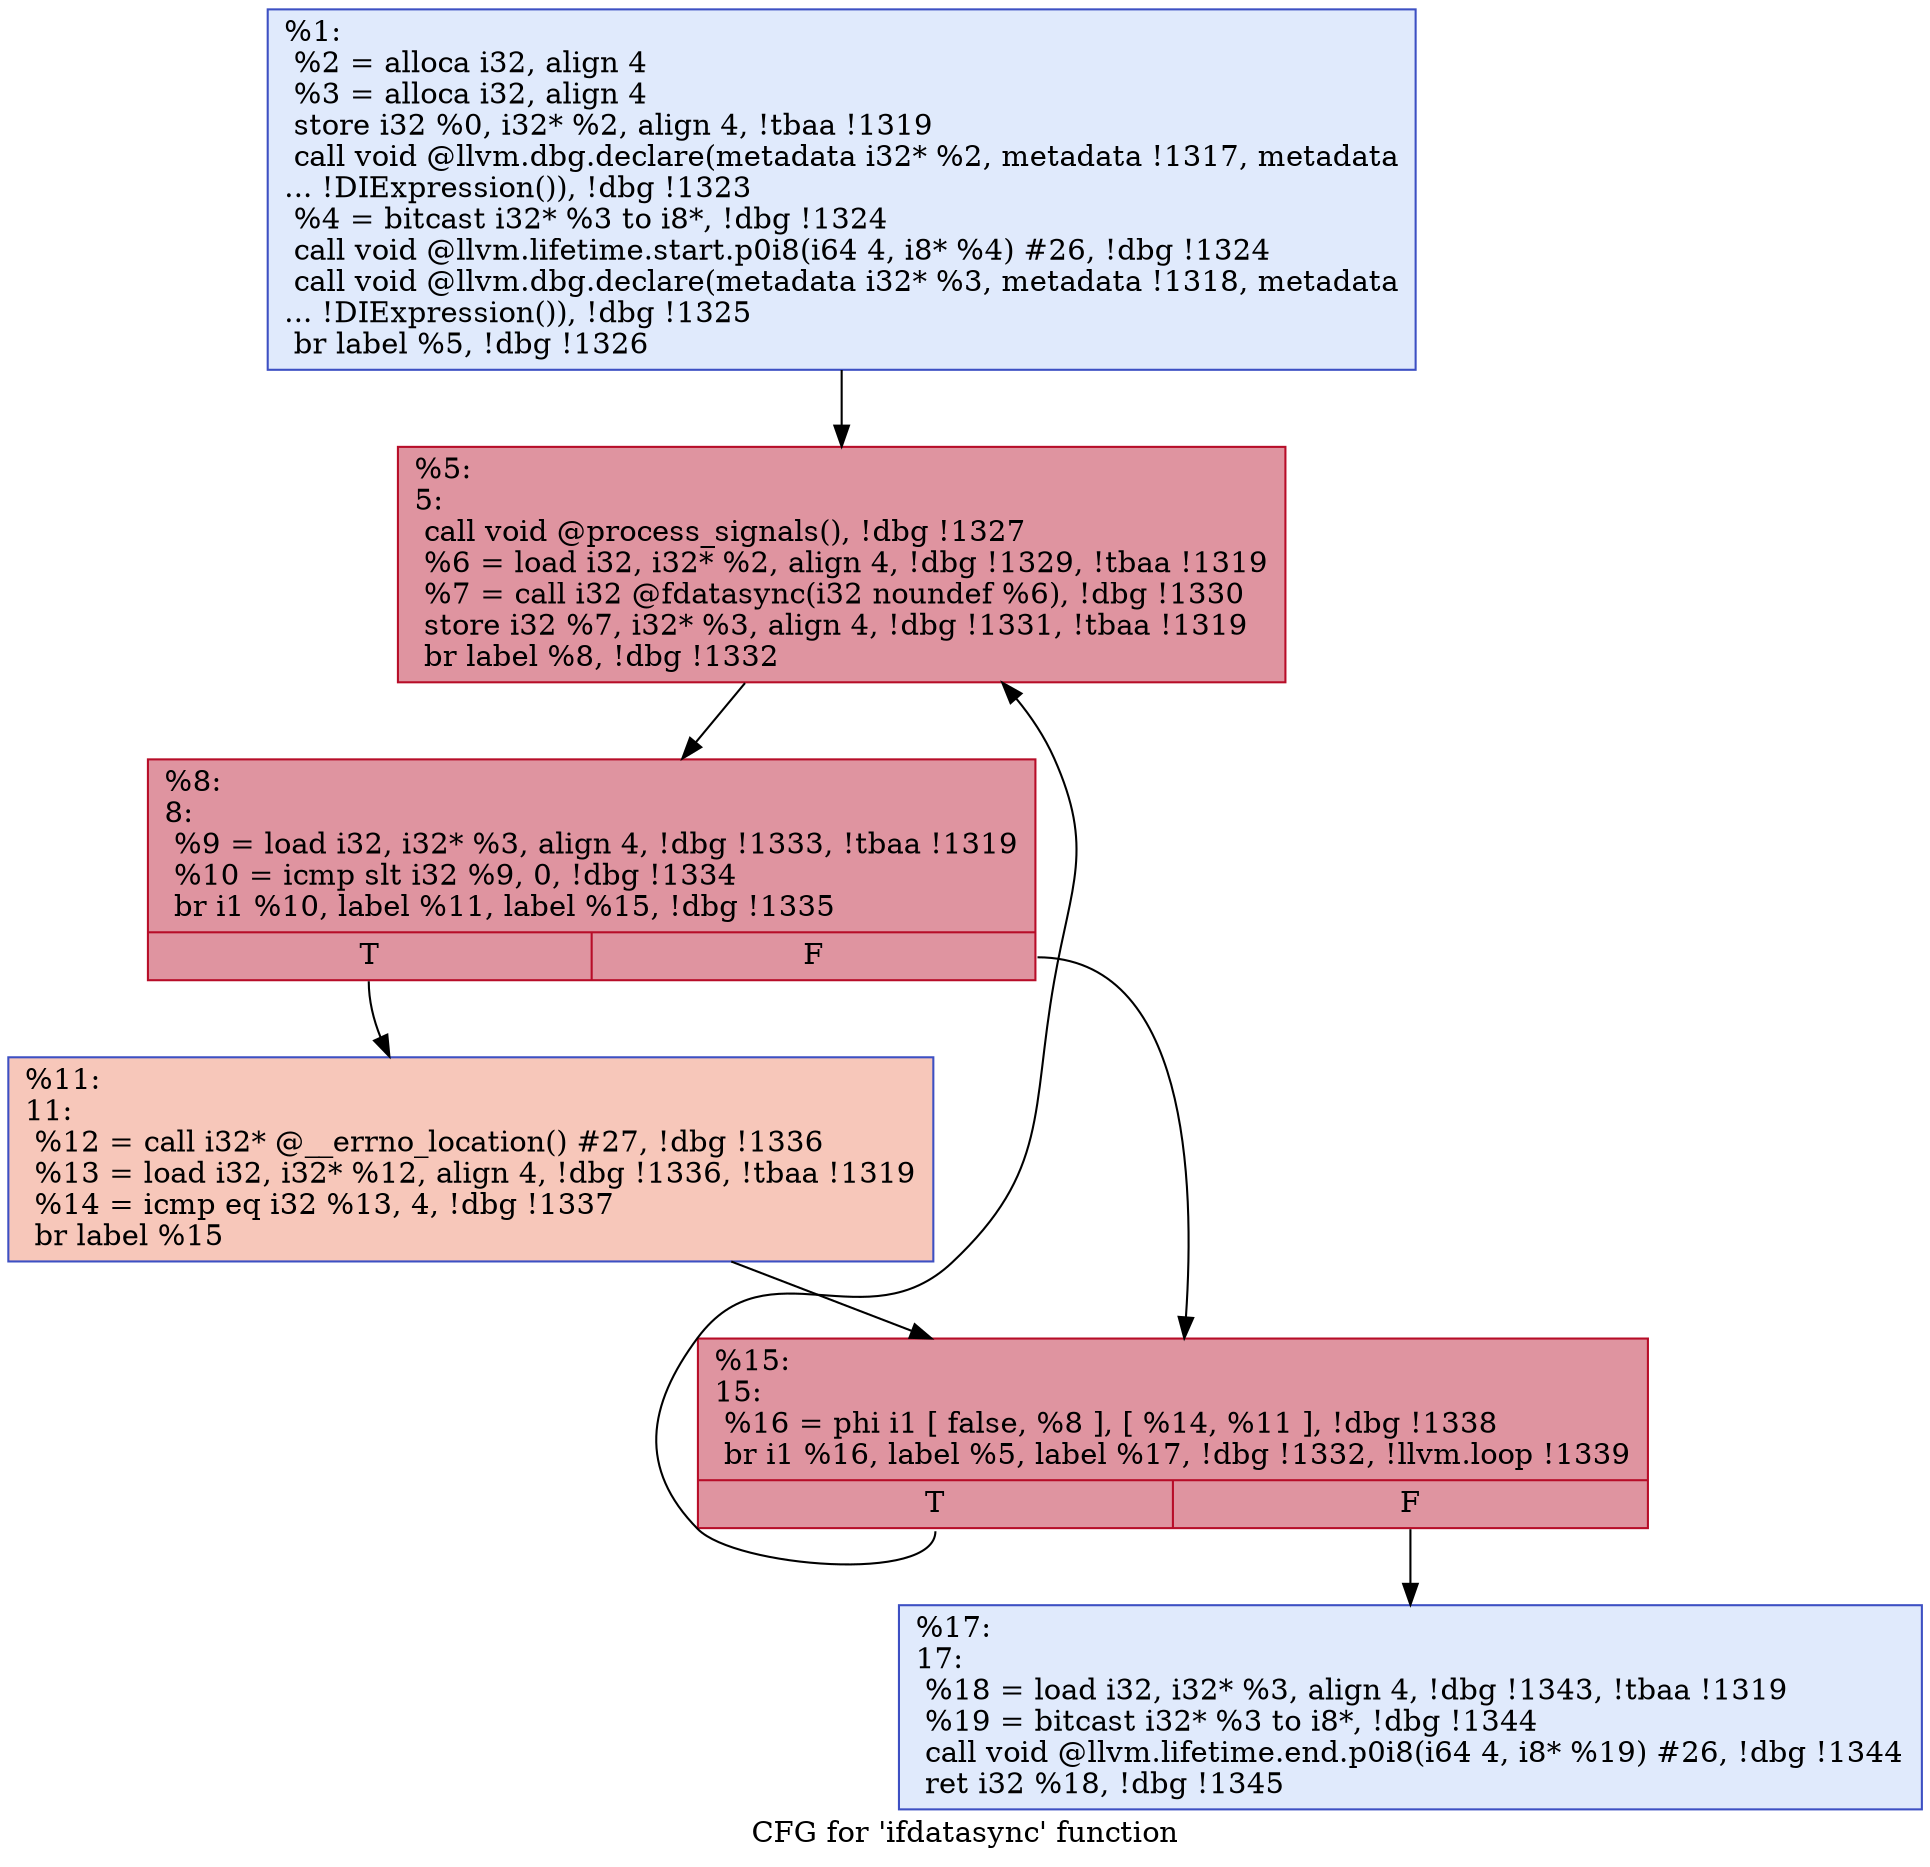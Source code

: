 digraph "CFG for 'ifdatasync' function" {
	label="CFG for 'ifdatasync' function";

	Node0xfaa5e0 [shape=record,color="#3d50c3ff", style=filled, fillcolor="#b9d0f970",label="{%1:\l  %2 = alloca i32, align 4\l  %3 = alloca i32, align 4\l  store i32 %0, i32* %2, align 4, !tbaa !1319\l  call void @llvm.dbg.declare(metadata i32* %2, metadata !1317, metadata\l... !DIExpression()), !dbg !1323\l  %4 = bitcast i32* %3 to i8*, !dbg !1324\l  call void @llvm.lifetime.start.p0i8(i64 4, i8* %4) #26, !dbg !1324\l  call void @llvm.dbg.declare(metadata i32* %3, metadata !1318, metadata\l... !DIExpression()), !dbg !1325\l  br label %5, !dbg !1326\l}"];
	Node0xfaa5e0 -> Node0xfaa900;
	Node0xfaa900 [shape=record,color="#b70d28ff", style=filled, fillcolor="#b70d2870",label="{%5:\l5:                                                \l  call void @process_signals(), !dbg !1327\l  %6 = load i32, i32* %2, align 4, !dbg !1329, !tbaa !1319\l  %7 = call i32 @fdatasync(i32 noundef %6), !dbg !1330\l  store i32 %7, i32* %3, align 4, !dbg !1331, !tbaa !1319\l  br label %8, !dbg !1332\l}"];
	Node0xfaa900 -> Node0xfad5b0;
	Node0xfad5b0 [shape=record,color="#b70d28ff", style=filled, fillcolor="#b70d2870",label="{%8:\l8:                                                \l  %9 = load i32, i32* %3, align 4, !dbg !1333, !tbaa !1319\l  %10 = icmp slt i32 %9, 0, !dbg !1334\l  br i1 %10, label %11, label %15, !dbg !1335\l|{<s0>T|<s1>F}}"];
	Node0xfad5b0:s0 -> Node0xfad600;
	Node0xfad5b0:s1 -> Node0xfad650;
	Node0xfad600 [shape=record,color="#3d50c3ff", style=filled, fillcolor="#ec7f6370",label="{%11:\l11:                                               \l  %12 = call i32* @__errno_location() #27, !dbg !1336\l  %13 = load i32, i32* %12, align 4, !dbg !1336, !tbaa !1319\l  %14 = icmp eq i32 %13, 4, !dbg !1337\l  br label %15\l}"];
	Node0xfad600 -> Node0xfad650;
	Node0xfad650 [shape=record,color="#b70d28ff", style=filled, fillcolor="#b70d2870",label="{%15:\l15:                                               \l  %16 = phi i1 [ false, %8 ], [ %14, %11 ], !dbg !1338\l  br i1 %16, label %5, label %17, !dbg !1332, !llvm.loop !1339\l|{<s0>T|<s1>F}}"];
	Node0xfad650:s0 -> Node0xfaa900;
	Node0xfad650:s1 -> Node0xfad6a0;
	Node0xfad6a0 [shape=record,color="#3d50c3ff", style=filled, fillcolor="#b9d0f970",label="{%17:\l17:                                               \l  %18 = load i32, i32* %3, align 4, !dbg !1343, !tbaa !1319\l  %19 = bitcast i32* %3 to i8*, !dbg !1344\l  call void @llvm.lifetime.end.p0i8(i64 4, i8* %19) #26, !dbg !1344\l  ret i32 %18, !dbg !1345\l}"];
}
